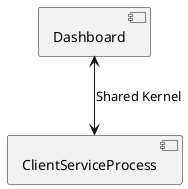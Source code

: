 @startuml

skinparam componentStyle uml2

component [ClientServiceProcess]
component [Dashboard]

[Dashboard]<-->[ClientServiceProcess] : Shared Kernel



@enduml
